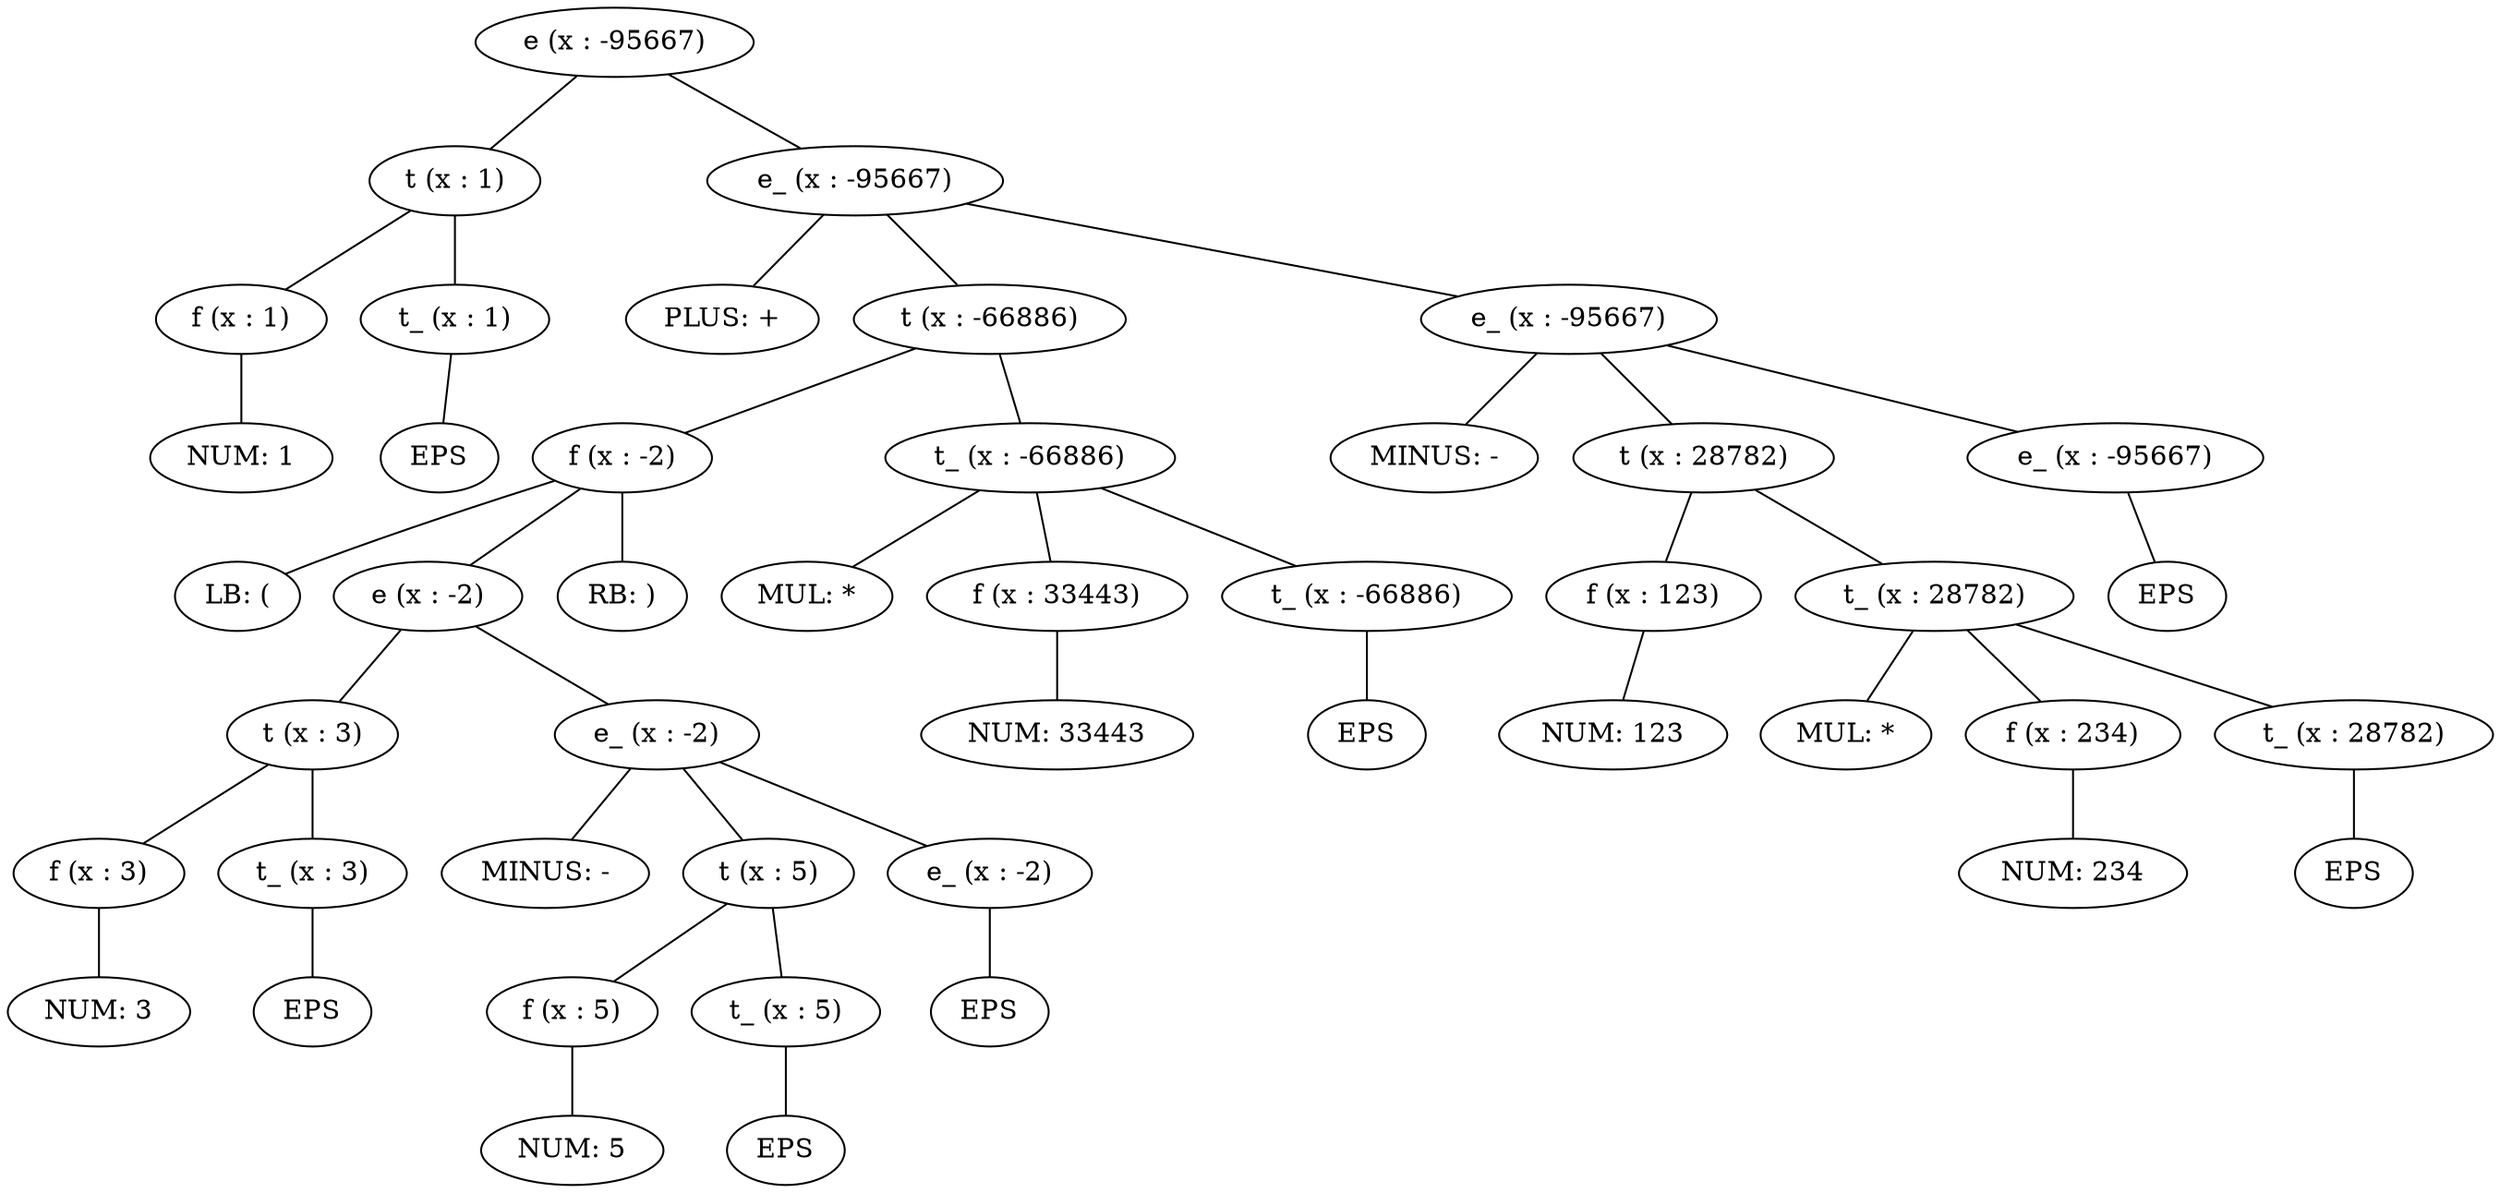 graph {
n0 [label="e (x : -95667)"]
n0 -- n1
n1 [label="t (x : 1)"]
n1 -- n2
n2 [label="f (x : 1)"]
n2 -- n3
n3 [label="NUM: 1"]
n1 -- n4
n4 [label="t_ (x : 1)"]
n4 -- n5
n5 [label="EPS"]
n0 -- n6
n6 [label="e_ (x : -95667)"]
n6 -- n7
n7 [label="PLUS: +"]
n6 -- n8
n8 [label="t (x : -66886)"]
n8 -- n9
n9 [label="f (x : -2)"]
n9 -- n10
n10 [label="LB: ("]
n9 -- n11
n11 [label="e (x : -2)"]
n11 -- n12
n12 [label="t (x : 3)"]
n12 -- n13
n13 [label="f (x : 3)"]
n13 -- n14
n14 [label="NUM: 3"]
n12 -- n15
n15 [label="t_ (x : 3)"]
n15 -- n16
n16 [label="EPS"]
n11 -- n17
n17 [label="e_ (x : -2)"]
n17 -- n18
n18 [label="MINUS: -"]
n17 -- n19
n19 [label="t (x : 5)"]
n19 -- n20
n20 [label="f (x : 5)"]
n20 -- n21
n21 [label="NUM: 5"]
n19 -- n22
n22 [label="t_ (x : 5)"]
n22 -- n23
n23 [label="EPS"]
n17 -- n24
n24 [label="e_ (x : -2)"]
n24 -- n25
n25 [label="EPS"]
n9 -- n26
n26 [label="RB: )"]
n8 -- n27
n27 [label="t_ (x : -66886)"]
n27 -- n28
n28 [label="MUL: *"]
n27 -- n29
n29 [label="f (x : 33443)"]
n29 -- n30
n30 [label="NUM: 33443"]
n27 -- n31
n31 [label="t_ (x : -66886)"]
n31 -- n32
n32 [label="EPS"]
n6 -- n33
n33 [label="e_ (x : -95667)"]
n33 -- n34
n34 [label="MINUS: -"]
n33 -- n35
n35 [label="t (x : 28782)"]
n35 -- n36
n36 [label="f (x : 123)"]
n36 -- n37
n37 [label="NUM: 123"]
n35 -- n38
n38 [label="t_ (x : 28782)"]
n38 -- n39
n39 [label="MUL: *"]
n38 -- n40
n40 [label="f (x : 234)"]
n40 -- n41
n41 [label="NUM: 234"]
n38 -- n42
n42 [label="t_ (x : 28782)"]
n42 -- n43
n43 [label="EPS"]
n33 -- n44
n44 [label="e_ (x : -95667)"]
n44 -- n45
n45 [label="EPS"]
}
